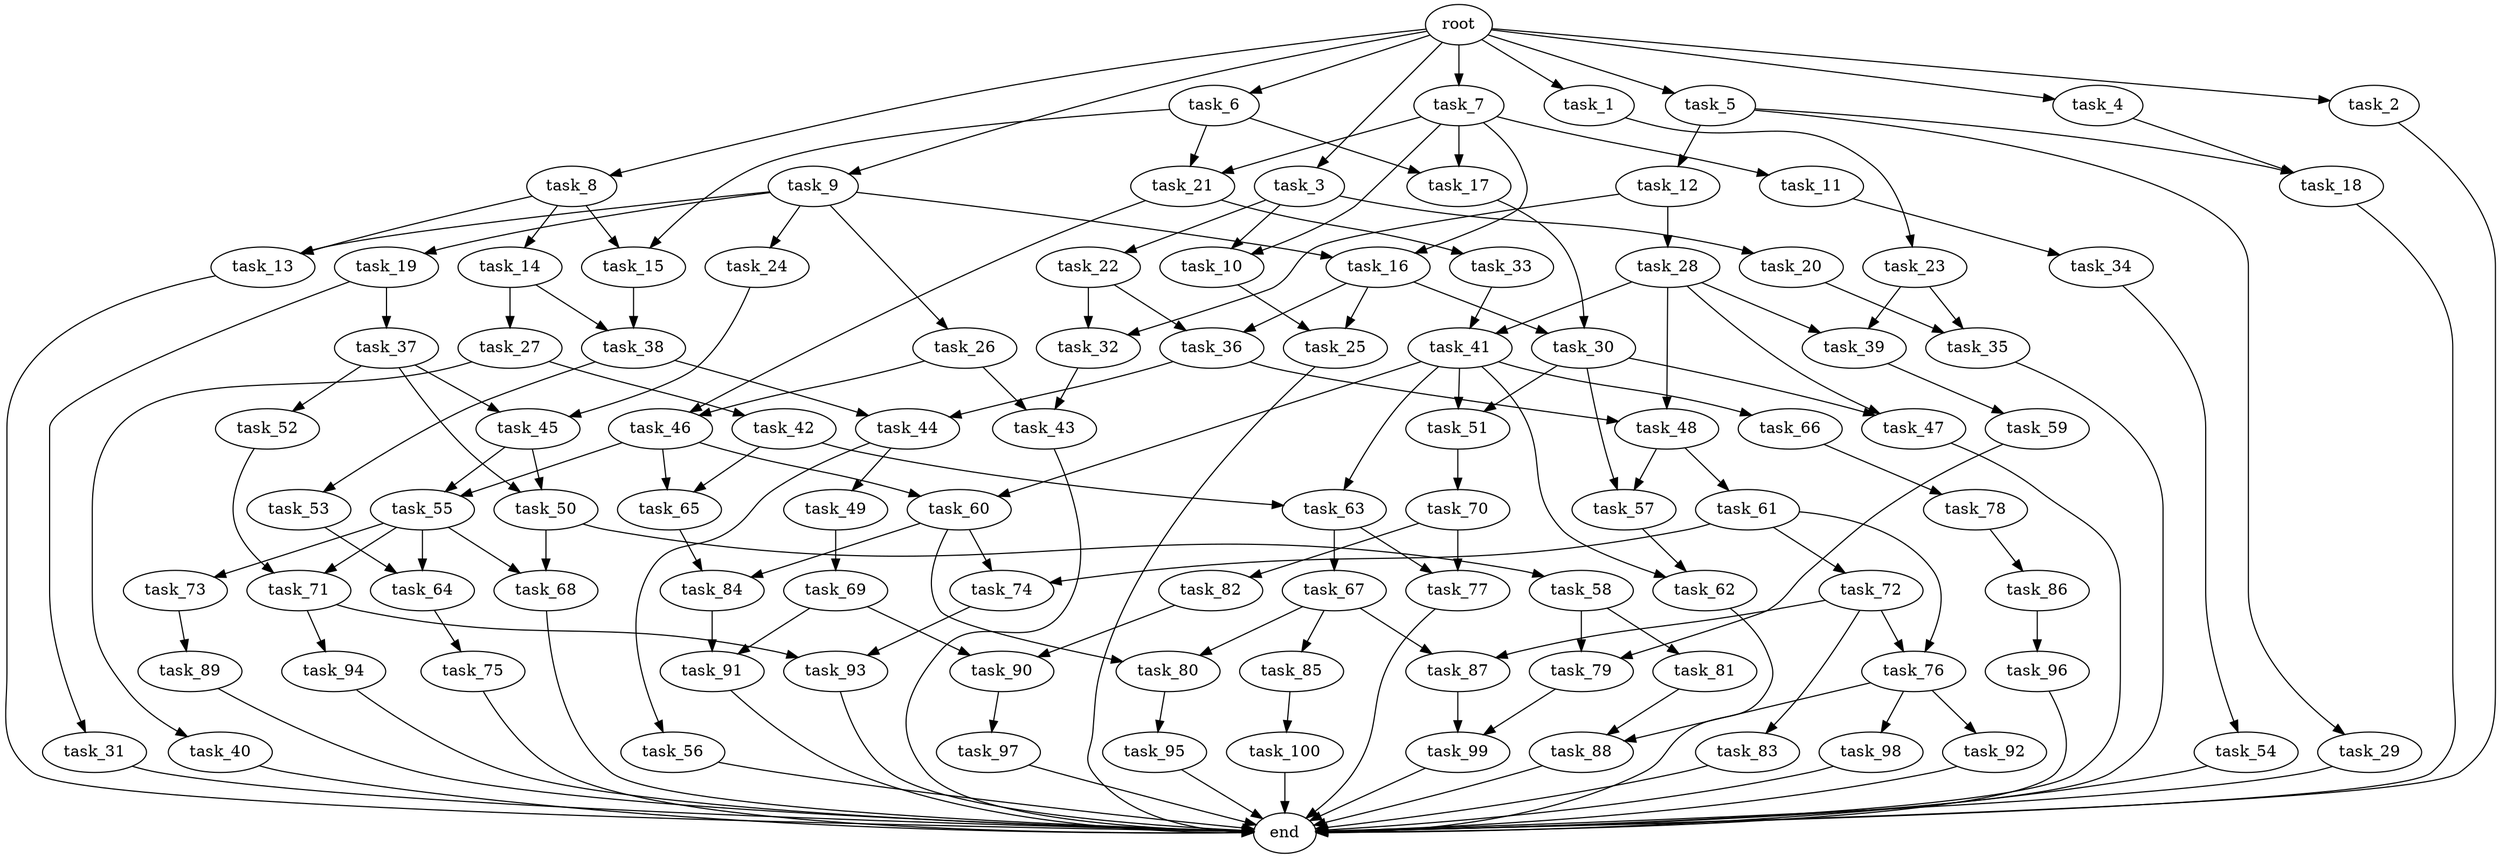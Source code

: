 digraph G {
  task_7 [size="4.465862e+09"];
  task_29 [size="4.220825e+09"];
  task_65 [size="3.128886e+09"];
  task_15 [size="1.774871e+09"];
  task_48 [size="5.520344e+08"];
  task_91 [size="5.206570e+08"];
  task_44 [size="2.612216e+09"];
  task_55 [size="3.573251e+09"];
  task_9 [size="1.080172e+09"];
  task_84 [size="6.028855e+08"];
  task_81 [size="2.366223e+09"];
  task_70 [size="3.753277e+09"];
  task_85 [size="3.142027e+09"];
  task_14 [size="1.157423e+09"];
  task_34 [size="2.319503e+09"];
  task_37 [size="4.404297e+09"];
  task_64 [size="1.709467e+09"];
  task_16 [size="2.294404e+09"];
  task_79 [size="1.760773e+09"];
  task_42 [size="3.931362e+09"];
  task_39 [size="2.737125e+08"];
  task_21 [size="4.288969e+09"];
  task_92 [size="7.070997e+08"];
  task_60 [size="3.603438e+09"];
  task_23 [size="1.406304e+08"];
  task_49 [size="3.439103e+09"];
  task_67 [size="4.935978e+09"];
  end [size="0.000000e+00"];
  task_96 [size="3.228256e+09"];
  task_35 [size="1.194110e+09"];
  task_76 [size="1.934954e+09"];
  task_53 [size="4.731258e+09"];
  task_20 [size="6.177300e+08"];
  task_51 [size="3.616716e+09"];
  task_62 [size="1.901090e+09"];
  task_25 [size="4.311325e+09"];
  task_45 [size="3.556940e+09"];
  task_86 [size="4.697994e+09"];
  task_89 [size="3.383279e+09"];
  root [size="0.000000e+00"];
  task_72 [size="3.899874e+09"];
  task_5 [size="3.463625e+09"];
  task_10 [size="5.153492e+08"];
  task_30 [size="3.997017e+09"];
  task_94 [size="4.800786e+09"];
  task_47 [size="3.857714e+09"];
  task_26 [size="4.107837e+09"];
  task_50 [size="2.777210e+09"];
  task_6 [size="7.273504e+08"];
  task_17 [size="1.264440e+09"];
  task_31 [size="1.793584e+09"];
  task_54 [size="2.517515e+09"];
  task_8 [size="4.237166e+09"];
  task_77 [size="4.271874e+09"];
  task_28 [size="2.404014e+09"];
  task_18 [size="3.127926e+09"];
  task_13 [size="4.362047e+09"];
  task_40 [size="2.529994e+09"];
  task_52 [size="4.206482e+09"];
  task_74 [size="1.116703e+09"];
  task_2 [size="2.718848e+09"];
  task_24 [size="9.153357e+08"];
  task_57 [size="4.274620e+09"];
  task_56 [size="3.222778e+09"];
  task_78 [size="2.427578e+09"];
  task_36 [size="2.594952e+09"];
  task_75 [size="3.388119e+09"];
  task_58 [size="7.168521e+08"];
  task_22 [size="2.634892e+09"];
  task_82 [size="1.173341e+09"];
  task_11 [size="2.887611e+09"];
  task_97 [size="4.540043e+09"];
  task_66 [size="4.895058e+09"];
  task_3 [size="2.042165e+09"];
  task_38 [size="1.006165e+09"];
  task_43 [size="4.238676e+09"];
  task_99 [size="1.598691e+09"];
  task_90 [size="3.403814e+09"];
  task_69 [size="3.475598e+09"];
  task_80 [size="8.614306e+08"];
  task_63 [size="5.590239e+08"];
  task_88 [size="3.267963e+09"];
  task_12 [size="4.729122e+08"];
  task_61 [size="1.825301e+09"];
  task_93 [size="2.609879e+07"];
  task_98 [size="6.205502e+08"];
  task_59 [size="4.206612e+09"];
  task_46 [size="6.996066e+08"];
  task_87 [size="4.329956e+09"];
  task_73 [size="2.520621e+09"];
  task_95 [size="2.344490e+09"];
  task_33 [size="3.267104e+09"];
  task_71 [size="1.675117e+08"];
  task_68 [size="2.751495e+09"];
  task_41 [size="3.947157e+09"];
  task_27 [size="3.586569e+09"];
  task_32 [size="2.263758e+09"];
  task_100 [size="2.939400e+09"];
  task_1 [size="2.171032e+09"];
  task_19 [size="8.900480e+08"];
  task_83 [size="1.669873e+09"];
  task_4 [size="1.466971e+09"];

  task_7 -> task_17 [size="1.264440e+08"];
  task_7 -> task_16 [size="2.294404e+08"];
  task_7 -> task_21 [size="4.288969e+08"];
  task_7 -> task_11 [size="5.775221e+08"];
  task_7 -> task_10 [size="5.153492e+07"];
  task_29 -> end [size="1.000000e-12"];
  task_65 -> task_84 [size="6.028855e+07"];
  task_15 -> task_38 [size="1.006165e+08"];
  task_48 -> task_57 [size="4.274620e+08"];
  task_48 -> task_61 [size="3.650602e+08"];
  task_91 -> end [size="1.000000e-12"];
  task_44 -> task_56 [size="6.445555e+08"];
  task_44 -> task_49 [size="6.878207e+08"];
  task_55 -> task_64 [size="1.709467e+08"];
  task_55 -> task_68 [size="2.751495e+08"];
  task_55 -> task_73 [size="5.041242e+08"];
  task_55 -> task_71 [size="1.675117e+07"];
  task_9 -> task_13 [size="4.362047e+08"];
  task_9 -> task_19 [size="1.780096e+08"];
  task_9 -> task_16 [size="2.294404e+08"];
  task_9 -> task_26 [size="8.215673e+08"];
  task_9 -> task_24 [size="1.830671e+08"];
  task_84 -> task_91 [size="5.206570e+07"];
  task_81 -> task_88 [size="3.267963e+08"];
  task_70 -> task_82 [size="2.346683e+08"];
  task_70 -> task_77 [size="4.271874e+08"];
  task_85 -> task_100 [size="5.878801e+08"];
  task_14 -> task_38 [size="1.006165e+08"];
  task_14 -> task_27 [size="7.173137e+08"];
  task_34 -> task_54 [size="5.035030e+08"];
  task_37 -> task_45 [size="3.556940e+08"];
  task_37 -> task_50 [size="2.777210e+08"];
  task_37 -> task_52 [size="8.412965e+08"];
  task_64 -> task_75 [size="6.776239e+08"];
  task_16 -> task_30 [size="3.997017e+08"];
  task_16 -> task_25 [size="4.311325e+08"];
  task_16 -> task_36 [size="2.594952e+08"];
  task_79 -> task_99 [size="1.598691e+08"];
  task_42 -> task_63 [size="5.590239e+07"];
  task_42 -> task_65 [size="3.128886e+08"];
  task_39 -> task_59 [size="8.413224e+08"];
  task_21 -> task_33 [size="6.534207e+08"];
  task_21 -> task_46 [size="6.996066e+07"];
  task_92 -> end [size="1.000000e-12"];
  task_60 -> task_80 [size="8.614306e+07"];
  task_60 -> task_74 [size="1.116703e+08"];
  task_60 -> task_84 [size="6.028855e+07"];
  task_23 -> task_35 [size="1.194110e+08"];
  task_23 -> task_39 [size="2.737125e+07"];
  task_49 -> task_69 [size="6.951196e+08"];
  task_67 -> task_87 [size="4.329956e+08"];
  task_67 -> task_80 [size="8.614306e+07"];
  task_67 -> task_85 [size="6.284055e+08"];
  task_96 -> end [size="1.000000e-12"];
  task_35 -> end [size="1.000000e-12"];
  task_76 -> task_92 [size="1.414199e+08"];
  task_76 -> task_88 [size="3.267963e+08"];
  task_76 -> task_98 [size="1.241100e+08"];
  task_53 -> task_64 [size="1.709467e+08"];
  task_20 -> task_35 [size="1.194110e+08"];
  task_51 -> task_70 [size="7.506553e+08"];
  task_62 -> end [size="1.000000e-12"];
  task_25 -> end [size="1.000000e-12"];
  task_45 -> task_55 [size="3.573251e+08"];
  task_45 -> task_50 [size="2.777210e+08"];
  task_86 -> task_96 [size="6.456511e+08"];
  task_89 -> end [size="1.000000e-12"];
  root -> task_7 [size="1.000000e-12"];
  root -> task_3 [size="1.000000e-12"];
  root -> task_6 [size="1.000000e-12"];
  root -> task_5 [size="1.000000e-12"];
  root -> task_1 [size="1.000000e-12"];
  root -> task_8 [size="1.000000e-12"];
  root -> task_2 [size="1.000000e-12"];
  root -> task_9 [size="1.000000e-12"];
  root -> task_4 [size="1.000000e-12"];
  task_72 -> task_76 [size="1.934954e+08"];
  task_72 -> task_83 [size="3.339745e+08"];
  task_72 -> task_87 [size="4.329956e+08"];
  task_5 -> task_18 [size="3.127926e+08"];
  task_5 -> task_12 [size="9.458245e+07"];
  task_5 -> task_29 [size="8.441649e+08"];
  task_10 -> task_25 [size="4.311325e+08"];
  task_30 -> task_47 [size="3.857714e+08"];
  task_30 -> task_57 [size="4.274620e+08"];
  task_30 -> task_51 [size="3.616716e+08"];
  task_94 -> end [size="1.000000e-12"];
  task_47 -> end [size="1.000000e-12"];
  task_26 -> task_43 [size="4.238676e+08"];
  task_26 -> task_46 [size="6.996066e+07"];
  task_50 -> task_58 [size="1.433704e+08"];
  task_50 -> task_68 [size="2.751495e+08"];
  task_6 -> task_17 [size="1.264440e+08"];
  task_6 -> task_21 [size="4.288969e+08"];
  task_6 -> task_15 [size="1.774871e+08"];
  task_17 -> task_30 [size="3.997017e+08"];
  task_31 -> end [size="1.000000e-12"];
  task_54 -> end [size="1.000000e-12"];
  task_8 -> task_14 [size="2.314846e+08"];
  task_8 -> task_13 [size="4.362047e+08"];
  task_8 -> task_15 [size="1.774871e+08"];
  task_77 -> end [size="1.000000e-12"];
  task_28 -> task_47 [size="3.857714e+08"];
  task_28 -> task_48 [size="5.520344e+07"];
  task_28 -> task_39 [size="2.737125e+07"];
  task_28 -> task_41 [size="3.947157e+08"];
  task_18 -> end [size="1.000000e-12"];
  task_13 -> end [size="1.000000e-12"];
  task_40 -> end [size="1.000000e-12"];
  task_52 -> task_71 [size="1.675117e+07"];
  task_74 -> task_93 [size="2.609879e+06"];
  task_2 -> end [size="1.000000e-12"];
  task_24 -> task_45 [size="3.556940e+08"];
  task_57 -> task_62 [size="1.901090e+08"];
  task_56 -> end [size="1.000000e-12"];
  task_78 -> task_86 [size="9.395987e+08"];
  task_36 -> task_48 [size="5.520344e+07"];
  task_36 -> task_44 [size="2.612216e+08"];
  task_75 -> end [size="1.000000e-12"];
  task_58 -> task_81 [size="4.732447e+08"];
  task_58 -> task_79 [size="1.760773e+08"];
  task_22 -> task_32 [size="2.263758e+08"];
  task_22 -> task_36 [size="2.594952e+08"];
  task_82 -> task_90 [size="3.403814e+08"];
  task_11 -> task_34 [size="4.639006e+08"];
  task_97 -> end [size="1.000000e-12"];
  task_66 -> task_78 [size="4.855156e+08"];
  task_3 -> task_22 [size="5.269784e+08"];
  task_3 -> task_20 [size="1.235460e+08"];
  task_3 -> task_10 [size="5.153492e+07"];
  task_38 -> task_53 [size="9.462516e+08"];
  task_38 -> task_44 [size="2.612216e+08"];
  task_43 -> end [size="1.000000e-12"];
  task_99 -> end [size="1.000000e-12"];
  task_90 -> task_97 [size="9.080085e+08"];
  task_69 -> task_90 [size="3.403814e+08"];
  task_69 -> task_91 [size="5.206570e+07"];
  task_80 -> task_95 [size="4.688979e+08"];
  task_63 -> task_67 [size="9.871957e+08"];
  task_63 -> task_77 [size="4.271874e+08"];
  task_88 -> end [size="1.000000e-12"];
  task_12 -> task_28 [size="4.808028e+08"];
  task_12 -> task_32 [size="2.263758e+08"];
  task_61 -> task_76 [size="1.934954e+08"];
  task_61 -> task_72 [size="7.799748e+08"];
  task_61 -> task_74 [size="1.116703e+08"];
  task_93 -> end [size="1.000000e-12"];
  task_98 -> end [size="1.000000e-12"];
  task_59 -> task_79 [size="1.760773e+08"];
  task_46 -> task_55 [size="3.573251e+08"];
  task_46 -> task_60 [size="3.603438e+08"];
  task_46 -> task_65 [size="3.128886e+08"];
  task_87 -> task_99 [size="1.598691e+08"];
  task_73 -> task_89 [size="6.766558e+08"];
  task_95 -> end [size="1.000000e-12"];
  task_33 -> task_41 [size="3.947157e+08"];
  task_71 -> task_93 [size="2.609879e+06"];
  task_71 -> task_94 [size="9.601573e+08"];
  task_68 -> end [size="1.000000e-12"];
  task_41 -> task_63 [size="5.590239e+07"];
  task_41 -> task_66 [size="9.790117e+08"];
  task_41 -> task_51 [size="3.616716e+08"];
  task_41 -> task_60 [size="3.603438e+08"];
  task_41 -> task_62 [size="1.901090e+08"];
  task_27 -> task_42 [size="7.862724e+08"];
  task_27 -> task_40 [size="5.059987e+08"];
  task_32 -> task_43 [size="4.238676e+08"];
  task_100 -> end [size="1.000000e-12"];
  task_1 -> task_23 [size="2.812608e+07"];
  task_19 -> task_37 [size="8.808593e+08"];
  task_19 -> task_31 [size="3.587168e+08"];
  task_83 -> end [size="1.000000e-12"];
  task_4 -> task_18 [size="3.127926e+08"];
}
